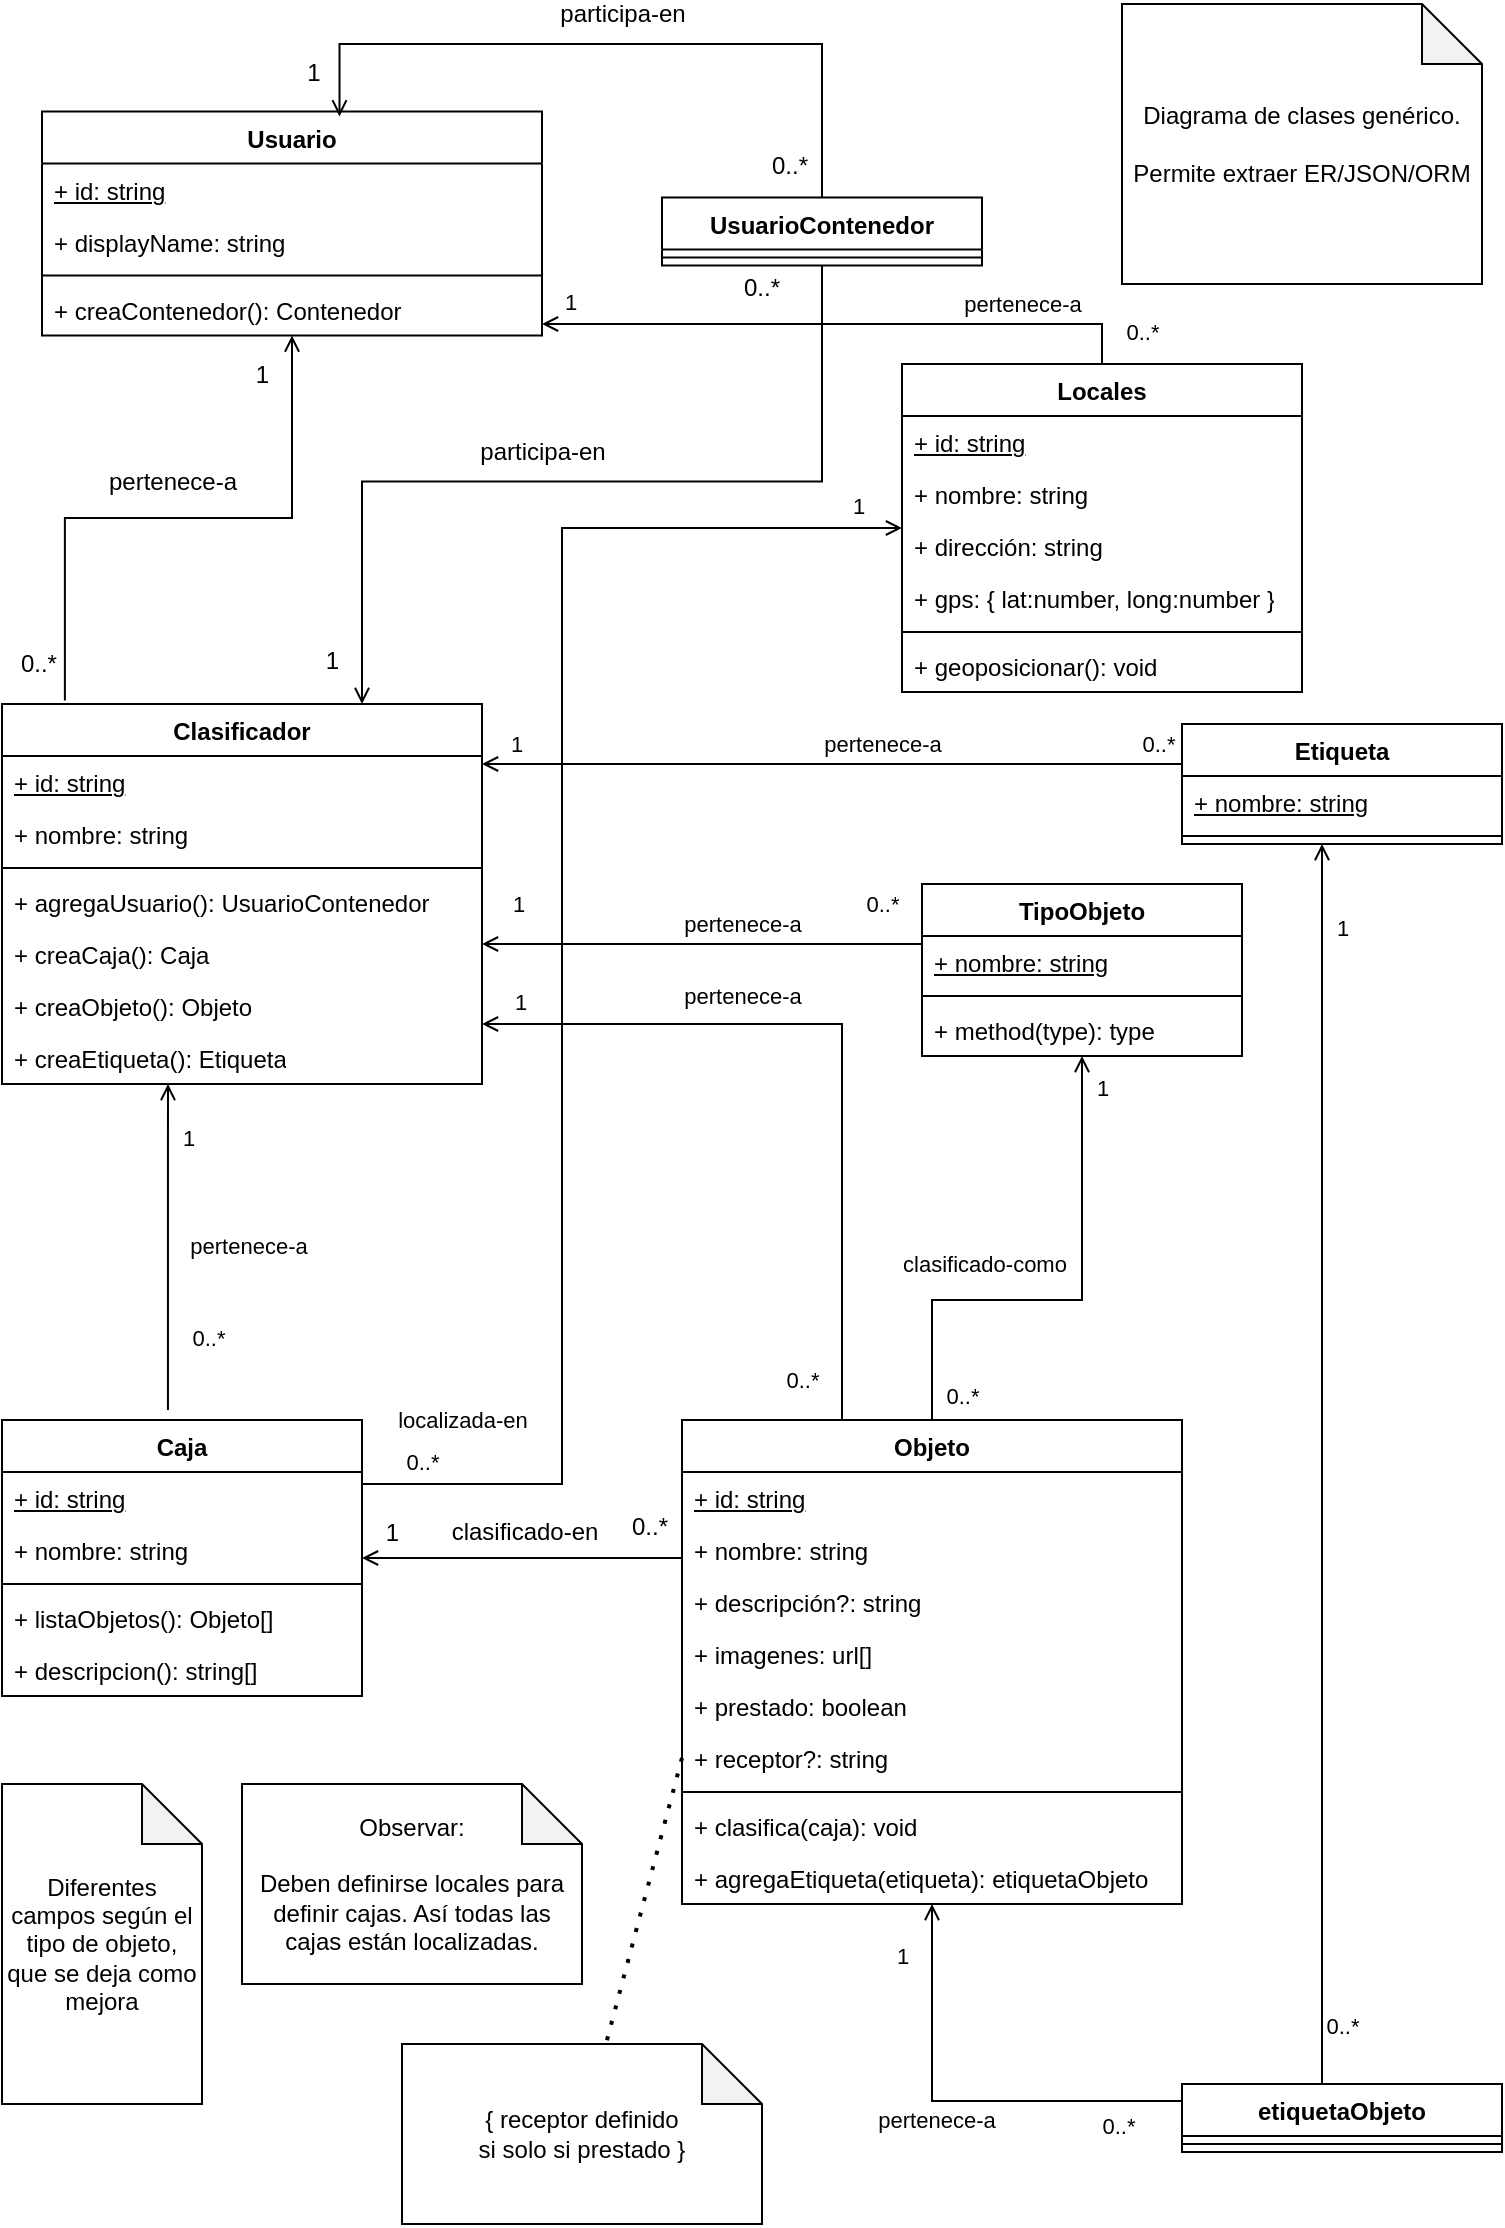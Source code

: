 <mxfile version="22.0.2" type="device">
  <diagram id="C5RBs43oDa-KdzZeNtuy" name="Page-1">
    <mxGraphModel dx="1434" dy="883" grid="1" gridSize="10" guides="1" tooltips="1" connect="1" arrows="1" fold="1" page="1" pageScale="1" pageWidth="827" pageHeight="1169" math="0" shadow="0">
      <root>
        <mxCell id="WIyWlLk6GJQsqaUBKTNV-0" />
        <mxCell id="WIyWlLk6GJQsqaUBKTNV-1" parent="WIyWlLk6GJQsqaUBKTNV-0" />
        <mxCell id="fjV98Jkm7xAT9p4d5GUs-6" value="Clasificador" style="swimlane;fontStyle=1;align=center;verticalAlign=top;childLayout=stackLayout;horizontal=1;startSize=26;horizontalStack=0;resizeParent=1;resizeParentMax=0;resizeLast=0;collapsible=1;marginBottom=0;whiteSpace=wrap;html=1;" parent="WIyWlLk6GJQsqaUBKTNV-1" vertex="1">
          <mxGeometry x="40" y="370" width="240" height="190" as="geometry" />
        </mxCell>
        <mxCell id="fjV98Jkm7xAT9p4d5GUs-7" value="&lt;u&gt;+ id: string&lt;/u&gt;" style="text;strokeColor=none;fillColor=none;align=left;verticalAlign=top;spacingLeft=4;spacingRight=4;overflow=hidden;rotatable=0;points=[[0,0.5],[1,0.5]];portConstraint=eastwest;whiteSpace=wrap;html=1;" parent="fjV98Jkm7xAT9p4d5GUs-6" vertex="1">
          <mxGeometry y="26" width="240" height="26" as="geometry" />
        </mxCell>
        <mxCell id="fjV98Jkm7xAT9p4d5GUs-18" value="+ nombre: string" style="text;strokeColor=none;fillColor=none;align=left;verticalAlign=top;spacingLeft=4;spacingRight=4;overflow=hidden;rotatable=0;points=[[0,0.5],[1,0.5]];portConstraint=eastwest;whiteSpace=wrap;html=1;" parent="fjV98Jkm7xAT9p4d5GUs-6" vertex="1">
          <mxGeometry y="52" width="240" height="26" as="geometry" />
        </mxCell>
        <mxCell id="fjV98Jkm7xAT9p4d5GUs-8" value="" style="line;strokeWidth=1;fillColor=none;align=left;verticalAlign=middle;spacingTop=-1;spacingLeft=3;spacingRight=3;rotatable=0;labelPosition=right;points=[];portConstraint=eastwest;strokeColor=inherit;" parent="fjV98Jkm7xAT9p4d5GUs-6" vertex="1">
          <mxGeometry y="78" width="240" height="8" as="geometry" />
        </mxCell>
        <mxCell id="Adfxd0lngenPJyRESjp3-2" value="+ agregaUsuario(): UsuarioContenedor" style="text;strokeColor=none;fillColor=none;align=left;verticalAlign=top;spacingLeft=4;spacingRight=4;overflow=hidden;rotatable=0;points=[[0,0.5],[1,0.5]];portConstraint=eastwest;whiteSpace=wrap;html=1;" parent="fjV98Jkm7xAT9p4d5GUs-6" vertex="1">
          <mxGeometry y="86" width="240" height="26" as="geometry" />
        </mxCell>
        <mxCell id="fjV98Jkm7xAT9p4d5GUs-9" value="+ creaCaja(): Caja" style="text;strokeColor=none;fillColor=none;align=left;verticalAlign=top;spacingLeft=4;spacingRight=4;overflow=hidden;rotatable=0;points=[[0,0.5],[1,0.5]];portConstraint=eastwest;whiteSpace=wrap;html=1;" parent="fjV98Jkm7xAT9p4d5GUs-6" vertex="1">
          <mxGeometry y="112" width="240" height="26" as="geometry" />
        </mxCell>
        <mxCell id="fjV98Jkm7xAT9p4d5GUs-70" value="+ creaObjeto(): Objeto" style="text;strokeColor=none;fillColor=none;align=left;verticalAlign=top;spacingLeft=4;spacingRight=4;overflow=hidden;rotatable=0;points=[[0,0.5],[1,0.5]];portConstraint=eastwest;whiteSpace=wrap;html=1;" parent="fjV98Jkm7xAT9p4d5GUs-6" vertex="1">
          <mxGeometry y="138" width="240" height="26" as="geometry" />
        </mxCell>
        <mxCell id="fjV98Jkm7xAT9p4d5GUs-96" value="+ creaEtiqueta(): Etiqueta" style="text;strokeColor=none;fillColor=none;align=left;verticalAlign=top;spacingLeft=4;spacingRight=4;overflow=hidden;rotatable=0;points=[[0,0.5],[1,0.5]];portConstraint=eastwest;whiteSpace=wrap;html=1;" parent="fjV98Jkm7xAT9p4d5GUs-6" vertex="1">
          <mxGeometry y="164" width="240" height="26" as="geometry" />
        </mxCell>
        <mxCell id="PhYve7KCw_pkfZqsMKJ3-10" style="edgeStyle=orthogonalEdgeStyle;rounded=0;orthogonalLoop=1;jettySize=auto;html=1;endArrow=open;endFill=0;" edge="1" parent="WIyWlLk6GJQsqaUBKTNV-1" source="fjV98Jkm7xAT9p4d5GUs-11" target="PhYve7KCw_pkfZqsMKJ3-0">
          <mxGeometry relative="1" as="geometry">
            <Array as="points">
              <mxPoint x="505" y="668" />
              <mxPoint x="580" y="668" />
            </Array>
          </mxGeometry>
        </mxCell>
        <mxCell id="PhYve7KCw_pkfZqsMKJ3-11" value="1" style="edgeLabel;html=1;align=center;verticalAlign=middle;resizable=0;points=[];" vertex="1" connectable="0" parent="PhYve7KCw_pkfZqsMKJ3-10">
          <mxGeometry x="0.875" y="1" relative="1" as="geometry">
            <mxPoint x="11" as="offset" />
          </mxGeometry>
        </mxCell>
        <mxCell id="PhYve7KCw_pkfZqsMKJ3-12" value="0..*" style="edgeLabel;html=1;align=center;verticalAlign=middle;resizable=0;points=[];" vertex="1" connectable="0" parent="PhYve7KCw_pkfZqsMKJ3-10">
          <mxGeometry x="-0.906" relative="1" as="geometry">
            <mxPoint x="15" as="offset" />
          </mxGeometry>
        </mxCell>
        <mxCell id="PhYve7KCw_pkfZqsMKJ3-14" value="clasificado-como" style="edgeLabel;html=1;align=center;verticalAlign=middle;resizable=0;points=[];" vertex="1" connectable="0" parent="PhYve7KCw_pkfZqsMKJ3-10">
          <mxGeometry x="-0.047" y="1" relative="1" as="geometry">
            <mxPoint x="-37" y="-17" as="offset" />
          </mxGeometry>
        </mxCell>
        <mxCell id="fjV98Jkm7xAT9p4d5GUs-11" value="Objeto" style="swimlane;fontStyle=1;align=center;verticalAlign=top;childLayout=stackLayout;horizontal=1;startSize=26;horizontalStack=0;resizeParent=1;resizeParentMax=0;resizeLast=0;collapsible=1;marginBottom=0;whiteSpace=wrap;html=1;" parent="WIyWlLk6GJQsqaUBKTNV-1" vertex="1">
          <mxGeometry x="380" y="728" width="250" height="242" as="geometry" />
        </mxCell>
        <mxCell id="fjV98Jkm7xAT9p4d5GUs-12" value="&lt;u&gt;+ id: string&lt;/u&gt;" style="text;strokeColor=none;fillColor=none;align=left;verticalAlign=top;spacingLeft=4;spacingRight=4;overflow=hidden;rotatable=0;points=[[0,0.5],[1,0.5]];portConstraint=eastwest;whiteSpace=wrap;html=1;" parent="fjV98Jkm7xAT9p4d5GUs-11" vertex="1">
          <mxGeometry y="26" width="250" height="26" as="geometry" />
        </mxCell>
        <mxCell id="fjV98Jkm7xAT9p4d5GUs-19" value="+ nombre: string" style="text;strokeColor=none;fillColor=none;align=left;verticalAlign=top;spacingLeft=4;spacingRight=4;overflow=hidden;rotatable=0;points=[[0,0.5],[1,0.5]];portConstraint=eastwest;whiteSpace=wrap;html=1;" parent="fjV98Jkm7xAT9p4d5GUs-11" vertex="1">
          <mxGeometry y="52" width="250" height="26" as="geometry" />
        </mxCell>
        <mxCell id="fjV98Jkm7xAT9p4d5GUs-17" value="+ descripción?: string" style="text;strokeColor=none;fillColor=none;align=left;verticalAlign=top;spacingLeft=4;spacingRight=4;overflow=hidden;rotatable=0;points=[[0,0.5],[1,0.5]];portConstraint=eastwest;whiteSpace=wrap;html=1;" parent="fjV98Jkm7xAT9p4d5GUs-11" vertex="1">
          <mxGeometry y="78" width="250" height="26" as="geometry" />
        </mxCell>
        <mxCell id="PhYve7KCw_pkfZqsMKJ3-13" value="+ imagenes: url[]" style="text;strokeColor=none;fillColor=none;align=left;verticalAlign=top;spacingLeft=4;spacingRight=4;overflow=hidden;rotatable=0;points=[[0,0.5],[1,0.5]];portConstraint=eastwest;whiteSpace=wrap;html=1;" vertex="1" parent="fjV98Jkm7xAT9p4d5GUs-11">
          <mxGeometry y="104" width="250" height="26" as="geometry" />
        </mxCell>
        <mxCell id="PhYve7KCw_pkfZqsMKJ3-32" value="+ prestado: boolean" style="text;strokeColor=none;fillColor=none;align=left;verticalAlign=top;spacingLeft=4;spacingRight=4;overflow=hidden;rotatable=0;points=[[0,0.5],[1,0.5]];portConstraint=eastwest;whiteSpace=wrap;html=1;" vertex="1" parent="fjV98Jkm7xAT9p4d5GUs-11">
          <mxGeometry y="130" width="250" height="26" as="geometry" />
        </mxCell>
        <mxCell id="PhYve7KCw_pkfZqsMKJ3-31" value="+ receptor?: string" style="text;strokeColor=none;fillColor=none;align=left;verticalAlign=top;spacingLeft=4;spacingRight=4;overflow=hidden;rotatable=0;points=[[0,0.5],[1,0.5]];portConstraint=eastwest;whiteSpace=wrap;html=1;" vertex="1" parent="fjV98Jkm7xAT9p4d5GUs-11">
          <mxGeometry y="156" width="250" height="26" as="geometry" />
        </mxCell>
        <mxCell id="fjV98Jkm7xAT9p4d5GUs-13" value="" style="line;strokeWidth=1;fillColor=none;align=left;verticalAlign=middle;spacingTop=-1;spacingLeft=3;spacingRight=3;rotatable=0;labelPosition=right;points=[];portConstraint=eastwest;strokeColor=inherit;" parent="fjV98Jkm7xAT9p4d5GUs-11" vertex="1">
          <mxGeometry y="182" width="250" height="8" as="geometry" />
        </mxCell>
        <mxCell id="fjV98Jkm7xAT9p4d5GUs-14" value="+ clasifica(caja): void" style="text;strokeColor=none;fillColor=none;align=left;verticalAlign=top;spacingLeft=4;spacingRight=4;overflow=hidden;rotatable=0;points=[[0,0.5],[1,0.5]];portConstraint=eastwest;whiteSpace=wrap;html=1;" parent="fjV98Jkm7xAT9p4d5GUs-11" vertex="1">
          <mxGeometry y="190" width="250" height="26" as="geometry" />
        </mxCell>
        <mxCell id="fjV98Jkm7xAT9p4d5GUs-89" value="+ agregaEtiqueta(etiqueta): etiquetaObjeto" style="text;strokeColor=none;fillColor=none;align=left;verticalAlign=top;spacingLeft=4;spacingRight=4;overflow=hidden;rotatable=0;points=[[0,0.5],[1,0.5]];portConstraint=eastwest;whiteSpace=wrap;html=1;" parent="fjV98Jkm7xAT9p4d5GUs-11" vertex="1">
          <mxGeometry y="216" width="250" height="26" as="geometry" />
        </mxCell>
        <mxCell id="PhYve7KCw_pkfZqsMKJ3-24" style="edgeStyle=orthogonalEdgeStyle;rounded=0;orthogonalLoop=1;jettySize=auto;html=1;entryX=0.5;entryY=0;entryDx=0;entryDy=0;endArrow=none;endFill=0;startArrow=open;startFill=0;" edge="1" parent="WIyWlLk6GJQsqaUBKTNV-1" source="fjV98Jkm7xAT9p4d5GUs-28" target="PhYve7KCw_pkfZqsMKJ3-15">
          <mxGeometry relative="1" as="geometry">
            <Array as="points">
              <mxPoint x="590" y="180" />
            </Array>
          </mxGeometry>
        </mxCell>
        <mxCell id="PhYve7KCw_pkfZqsMKJ3-25" value="1" style="edgeLabel;html=1;align=center;verticalAlign=middle;resizable=0;points=[];" vertex="1" connectable="0" parent="PhYve7KCw_pkfZqsMKJ3-24">
          <mxGeometry x="-0.953" y="-1" relative="1" as="geometry">
            <mxPoint x="7" y="-12" as="offset" />
          </mxGeometry>
        </mxCell>
        <mxCell id="PhYve7KCw_pkfZqsMKJ3-26" value="0..*" style="edgeLabel;html=1;align=center;verticalAlign=middle;resizable=0;points=[];" vertex="1" connectable="0" parent="PhYve7KCw_pkfZqsMKJ3-24">
          <mxGeometry x="0.893" y="-3" relative="1" as="geometry">
            <mxPoint x="23" as="offset" />
          </mxGeometry>
        </mxCell>
        <mxCell id="PhYve7KCw_pkfZqsMKJ3-27" value="pertenece-a" style="edgeLabel;html=1;align=center;verticalAlign=middle;resizable=0;points=[];" vertex="1" connectable="0" parent="PhYve7KCw_pkfZqsMKJ3-24">
          <mxGeometry x="-0.016" y="-1" relative="1" as="geometry">
            <mxPoint x="92" y="-11" as="offset" />
          </mxGeometry>
        </mxCell>
        <mxCell id="fjV98Jkm7xAT9p4d5GUs-28" value="Usuario" style="swimlane;fontStyle=1;align=center;verticalAlign=top;childLayout=stackLayout;horizontal=1;startSize=26;horizontalStack=0;resizeParent=1;resizeParentMax=0;resizeLast=0;collapsible=1;marginBottom=0;whiteSpace=wrap;html=1;" parent="WIyWlLk6GJQsqaUBKTNV-1" vertex="1">
          <mxGeometry x="60" y="73.73" width="250" height="112" as="geometry" />
        </mxCell>
        <mxCell id="fjV98Jkm7xAT9p4d5GUs-29" value="&lt;u&gt;+ id: string&lt;/u&gt;" style="text;strokeColor=none;fillColor=none;align=left;verticalAlign=top;spacingLeft=4;spacingRight=4;overflow=hidden;rotatable=0;points=[[0,0.5],[1,0.5]];portConstraint=eastwest;whiteSpace=wrap;html=1;" parent="fjV98Jkm7xAT9p4d5GUs-28" vertex="1">
          <mxGeometry y="26" width="250" height="26" as="geometry" />
        </mxCell>
        <mxCell id="fjV98Jkm7xAT9p4d5GUs-32" value="+ displayName: string" style="text;strokeColor=none;fillColor=none;align=left;verticalAlign=top;spacingLeft=4;spacingRight=4;overflow=hidden;rotatable=0;points=[[0,0.5],[1,0.5]];portConstraint=eastwest;whiteSpace=wrap;html=1;" parent="fjV98Jkm7xAT9p4d5GUs-28" vertex="1">
          <mxGeometry y="52" width="250" height="26" as="geometry" />
        </mxCell>
        <mxCell id="fjV98Jkm7xAT9p4d5GUs-30" value="" style="line;strokeWidth=1;fillColor=none;align=left;verticalAlign=middle;spacingTop=-1;spacingLeft=3;spacingRight=3;rotatable=0;labelPosition=right;points=[];portConstraint=eastwest;strokeColor=inherit;" parent="fjV98Jkm7xAT9p4d5GUs-28" vertex="1">
          <mxGeometry y="78" width="250" height="8" as="geometry" />
        </mxCell>
        <mxCell id="fjV98Jkm7xAT9p4d5GUs-31" value="+ creaContenedor(): Contenedor" style="text;strokeColor=none;fillColor=none;align=left;verticalAlign=top;spacingLeft=4;spacingRight=4;overflow=hidden;rotatable=0;points=[[0,0.5],[1,0.5]];portConstraint=eastwest;whiteSpace=wrap;html=1;" parent="fjV98Jkm7xAT9p4d5GUs-28" vertex="1">
          <mxGeometry y="86" width="250" height="26" as="geometry" />
        </mxCell>
        <mxCell id="fjV98Jkm7xAT9p4d5GUs-33" value="" style="endArrow=open;shadow=0;strokeWidth=1;rounded=0;endFill=1;edgeStyle=elbowEdgeStyle;elbow=vertical;exitX=0.131;exitY=-0.009;exitDx=0;exitDy=0;exitPerimeter=0;" parent="WIyWlLk6GJQsqaUBKTNV-1" source="fjV98Jkm7xAT9p4d5GUs-6" target="fjV98Jkm7xAT9p4d5GUs-28" edge="1">
          <mxGeometry x="0.5" y="41" relative="1" as="geometry">
            <mxPoint x="90" y="313.73" as="sourcePoint" />
            <mxPoint x="100" y="223.73" as="targetPoint" />
            <mxPoint x="-40" y="32" as="offset" />
            <Array as="points" />
          </mxGeometry>
        </mxCell>
        <mxCell id="fjV98Jkm7xAT9p4d5GUs-34" value="0..*" style="resizable=0;align=left;verticalAlign=bottom;labelBackgroundColor=none;fontSize=12;" parent="fjV98Jkm7xAT9p4d5GUs-33" connectable="0" vertex="1">
          <mxGeometry x="-1" relative="1" as="geometry">
            <mxPoint x="-24" y="-10" as="offset" />
          </mxGeometry>
        </mxCell>
        <mxCell id="fjV98Jkm7xAT9p4d5GUs-35" value="1" style="resizable=0;align=right;verticalAlign=bottom;labelBackgroundColor=none;fontSize=12;" parent="fjV98Jkm7xAT9p4d5GUs-33" connectable="0" vertex="1">
          <mxGeometry x="1" relative="1" as="geometry">
            <mxPoint x="-10" y="28" as="offset" />
          </mxGeometry>
        </mxCell>
        <mxCell id="fjV98Jkm7xAT9p4d5GUs-36" value="pertenece-a" style="text;html=1;resizable=0;points=[];;align=center;verticalAlign=middle;labelBackgroundColor=none;rounded=0;shadow=0;strokeWidth=1;fontSize=12;" parent="fjV98Jkm7xAT9p4d5GUs-33" vertex="1" connectable="0">
          <mxGeometry x="0.5" y="49" relative="1" as="geometry">
            <mxPoint x="-11" y="-1" as="offset" />
          </mxGeometry>
        </mxCell>
        <mxCell id="fjV98Jkm7xAT9p4d5GUs-37" value="UsuarioContenedor" style="swimlane;fontStyle=1;align=center;verticalAlign=top;childLayout=stackLayout;horizontal=1;startSize=26;horizontalStack=0;resizeParent=1;resizeParentMax=0;resizeLast=0;collapsible=1;marginBottom=0;whiteSpace=wrap;html=1;" parent="WIyWlLk6GJQsqaUBKTNV-1" vertex="1">
          <mxGeometry x="370" y="116.73" width="160" height="34" as="geometry" />
        </mxCell>
        <mxCell id="fjV98Jkm7xAT9p4d5GUs-39" value="" style="line;strokeWidth=1;fillColor=none;align=left;verticalAlign=middle;spacingTop=-1;spacingLeft=3;spacingRight=3;rotatable=0;labelPosition=right;points=[];portConstraint=eastwest;strokeColor=inherit;" parent="fjV98Jkm7xAT9p4d5GUs-37" vertex="1">
          <mxGeometry y="26" width="160" height="8" as="geometry" />
        </mxCell>
        <mxCell id="fjV98Jkm7xAT9p4d5GUs-41" value="" style="endArrow=open;shadow=0;strokeWidth=1;rounded=0;endFill=1;edgeStyle=elbowEdgeStyle;elbow=vertical;entryX=0.595;entryY=0.022;entryDx=0;entryDy=0;exitX=0.5;exitY=0;exitDx=0;exitDy=0;entryPerimeter=0;" parent="WIyWlLk6GJQsqaUBKTNV-1" source="fjV98Jkm7xAT9p4d5GUs-37" target="fjV98Jkm7xAT9p4d5GUs-28" edge="1">
          <mxGeometry x="0.5" y="41" relative="1" as="geometry">
            <mxPoint x="410" y="78" as="sourcePoint" />
            <mxPoint x="237.32" y="38.726" as="targetPoint" />
            <mxPoint x="-40" y="32" as="offset" />
            <Array as="points">
              <mxPoint x="280" y="40" />
            </Array>
          </mxGeometry>
        </mxCell>
        <mxCell id="fjV98Jkm7xAT9p4d5GUs-42" value="0..*" style="resizable=0;align=left;verticalAlign=bottom;labelBackgroundColor=none;fontSize=12;" parent="fjV98Jkm7xAT9p4d5GUs-41" connectable="0" vertex="1">
          <mxGeometry x="-1" relative="1" as="geometry">
            <mxPoint x="-27" y="-7" as="offset" />
          </mxGeometry>
        </mxCell>
        <mxCell id="fjV98Jkm7xAT9p4d5GUs-43" value="1" style="resizable=0;align=right;verticalAlign=bottom;labelBackgroundColor=none;fontSize=12;" parent="fjV98Jkm7xAT9p4d5GUs-41" connectable="0" vertex="1">
          <mxGeometry x="1" relative="1" as="geometry">
            <mxPoint x="-8" y="-13" as="offset" />
          </mxGeometry>
        </mxCell>
        <mxCell id="fjV98Jkm7xAT9p4d5GUs-44" value="participa-en" style="text;html=1;resizable=0;points=[];;align=center;verticalAlign=middle;labelBackgroundColor=none;rounded=0;shadow=0;strokeWidth=1;fontSize=12;" parent="fjV98Jkm7xAT9p4d5GUs-41" vertex="1" connectable="0">
          <mxGeometry x="0.5" y="49" relative="1" as="geometry">
            <mxPoint x="89" y="-64" as="offset" />
          </mxGeometry>
        </mxCell>
        <mxCell id="fjV98Jkm7xAT9p4d5GUs-45" value="" style="endArrow=open;shadow=0;strokeWidth=1;rounded=0;endFill=1;edgeStyle=elbowEdgeStyle;elbow=vertical;entryX=0.75;entryY=0;entryDx=0;entryDy=0;exitX=0.5;exitY=1;exitDx=0;exitDy=0;" parent="WIyWlLk6GJQsqaUBKTNV-1" source="fjV98Jkm7xAT9p4d5GUs-37" target="fjV98Jkm7xAT9p4d5GUs-6" edge="1">
          <mxGeometry x="0.5" y="41" relative="1" as="geometry">
            <mxPoint x="462.96" y="175.742" as="sourcePoint" />
            <mxPoint x="220.0" y="336.704" as="targetPoint" />
            <mxPoint x="-40" y="32" as="offset" />
            <Array as="points">
              <mxPoint x="404.04" y="258.72" />
            </Array>
          </mxGeometry>
        </mxCell>
        <mxCell id="fjV98Jkm7xAT9p4d5GUs-46" value="0..*" style="resizable=0;align=left;verticalAlign=bottom;labelBackgroundColor=none;fontSize=12;" parent="fjV98Jkm7xAT9p4d5GUs-45" connectable="0" vertex="1">
          <mxGeometry x="-1" relative="1" as="geometry">
            <mxPoint x="-41" y="20" as="offset" />
          </mxGeometry>
        </mxCell>
        <mxCell id="fjV98Jkm7xAT9p4d5GUs-47" value="1" style="resizable=0;align=right;verticalAlign=bottom;labelBackgroundColor=none;fontSize=12;" parent="fjV98Jkm7xAT9p4d5GUs-45" connectable="0" vertex="1">
          <mxGeometry x="1" relative="1" as="geometry">
            <mxPoint x="-10" y="-13" as="offset" />
          </mxGeometry>
        </mxCell>
        <mxCell id="fjV98Jkm7xAT9p4d5GUs-48" value="participa-en" style="text;html=1;resizable=0;points=[];;align=center;verticalAlign=middle;labelBackgroundColor=none;rounded=0;shadow=0;strokeWidth=1;fontSize=12;" parent="fjV98Jkm7xAT9p4d5GUs-45" vertex="1" connectable="0">
          <mxGeometry x="0.5" y="49" relative="1" as="geometry">
            <mxPoint x="89" y="-64" as="offset" />
          </mxGeometry>
        </mxCell>
        <mxCell id="fjV98Jkm7xAT9p4d5GUs-51" value="Caja" style="swimlane;fontStyle=1;align=center;verticalAlign=top;childLayout=stackLayout;horizontal=1;startSize=26;horizontalStack=0;resizeParent=1;resizeParentMax=0;resizeLast=0;collapsible=1;marginBottom=0;whiteSpace=wrap;html=1;" parent="WIyWlLk6GJQsqaUBKTNV-1" vertex="1">
          <mxGeometry x="40" y="728" width="180" height="138" as="geometry" />
        </mxCell>
        <mxCell id="fjV98Jkm7xAT9p4d5GUs-52" value="&lt;u&gt;+ id: string&lt;/u&gt;" style="text;strokeColor=none;fillColor=none;align=left;verticalAlign=top;spacingLeft=4;spacingRight=4;overflow=hidden;rotatable=0;points=[[0,0.5],[1,0.5]];portConstraint=eastwest;whiteSpace=wrap;html=1;" parent="fjV98Jkm7xAT9p4d5GUs-51" vertex="1">
          <mxGeometry y="26" width="180" height="26" as="geometry" />
        </mxCell>
        <mxCell id="fjV98Jkm7xAT9p4d5GUs-53" value="+ nombre: string" style="text;strokeColor=none;fillColor=none;align=left;verticalAlign=top;spacingLeft=4;spacingRight=4;overflow=hidden;rotatable=0;points=[[0,0.5],[1,0.5]];portConstraint=eastwest;whiteSpace=wrap;html=1;" parent="fjV98Jkm7xAT9p4d5GUs-51" vertex="1">
          <mxGeometry y="52" width="180" height="26" as="geometry" />
        </mxCell>
        <mxCell id="fjV98Jkm7xAT9p4d5GUs-54" value="" style="line;strokeWidth=1;fillColor=none;align=left;verticalAlign=middle;spacingTop=-1;spacingLeft=3;spacingRight=3;rotatable=0;labelPosition=right;points=[];portConstraint=eastwest;strokeColor=inherit;" parent="fjV98Jkm7xAT9p4d5GUs-51" vertex="1">
          <mxGeometry y="78" width="180" height="8" as="geometry" />
        </mxCell>
        <mxCell id="fjV98Jkm7xAT9p4d5GUs-55" value="+ listaObjetos(): Objeto[]" style="text;strokeColor=none;fillColor=none;align=left;verticalAlign=top;spacingLeft=4;spacingRight=4;overflow=hidden;rotatable=0;points=[[0,0.5],[1,0.5]];portConstraint=eastwest;whiteSpace=wrap;html=1;" parent="fjV98Jkm7xAT9p4d5GUs-51" vertex="1">
          <mxGeometry y="86" width="180" height="26" as="geometry" />
        </mxCell>
        <mxCell id="fjV98Jkm7xAT9p4d5GUs-71" value="+ descripcion(): string[]" style="text;strokeColor=none;fillColor=none;align=left;verticalAlign=top;spacingLeft=4;spacingRight=4;overflow=hidden;rotatable=0;points=[[0,0.5],[1,0.5]];portConstraint=eastwest;whiteSpace=wrap;html=1;" parent="fjV98Jkm7xAT9p4d5GUs-51" vertex="1">
          <mxGeometry y="112" width="180" height="26" as="geometry" />
        </mxCell>
        <mxCell id="fjV98Jkm7xAT9p4d5GUs-21" value="" style="endArrow=open;shadow=0;strokeWidth=1;rounded=0;endFill=1;edgeStyle=elbowEdgeStyle;elbow=vertical;" parent="WIyWlLk6GJQsqaUBKTNV-1" source="fjV98Jkm7xAT9p4d5GUs-11" target="fjV98Jkm7xAT9p4d5GUs-51" edge="1">
          <mxGeometry x="0.5" y="41" relative="1" as="geometry">
            <mxPoint x="370" y="738" as="sourcePoint" />
            <mxPoint x="381" y="702" as="targetPoint" />
            <mxPoint x="-40" y="32" as="offset" />
            <Array as="points" />
          </mxGeometry>
        </mxCell>
        <mxCell id="fjV98Jkm7xAT9p4d5GUs-22" value="0..*" style="resizable=0;align=left;verticalAlign=bottom;labelBackgroundColor=none;fontSize=12;" parent="fjV98Jkm7xAT9p4d5GUs-21" connectable="0" vertex="1">
          <mxGeometry x="-1" relative="1" as="geometry">
            <mxPoint x="-27" y="-7" as="offset" />
          </mxGeometry>
        </mxCell>
        <mxCell id="fjV98Jkm7xAT9p4d5GUs-23" value="1" style="resizable=0;align=right;verticalAlign=bottom;labelBackgroundColor=none;fontSize=12;" parent="fjV98Jkm7xAT9p4d5GUs-21" connectable="0" vertex="1">
          <mxGeometry x="1" relative="1" as="geometry">
            <mxPoint x="20" y="-4" as="offset" />
          </mxGeometry>
        </mxCell>
        <mxCell id="fjV98Jkm7xAT9p4d5GUs-24" value="clasificado-en" style="text;html=1;resizable=0;points=[];;align=center;verticalAlign=middle;labelBackgroundColor=none;rounded=0;shadow=0;strokeWidth=1;fontSize=12;" parent="fjV98Jkm7xAT9p4d5GUs-21" vertex="1" connectable="0">
          <mxGeometry x="0.5" y="49" relative="1" as="geometry">
            <mxPoint x="41" y="-62" as="offset" />
          </mxGeometry>
        </mxCell>
        <mxCell id="fjV98Jkm7xAT9p4d5GUs-57" style="edgeStyle=orthogonalEdgeStyle;rounded=0;orthogonalLoop=1;jettySize=auto;html=1;exitX=0.5;exitY=0;exitDx=0;exitDy=0;endArrow=open;endFill=0;" parent="WIyWlLk6GJQsqaUBKTNV-1" target="fjV98Jkm7xAT9p4d5GUs-6" edge="1">
          <mxGeometry relative="1" as="geometry">
            <mxPoint x="515" y="728" as="sourcePoint" />
            <mxPoint x="290" y="530" as="targetPoint" />
            <Array as="points">
              <mxPoint x="460" y="728" />
              <mxPoint x="460" y="530" />
            </Array>
          </mxGeometry>
        </mxCell>
        <mxCell id="fjV98Jkm7xAT9p4d5GUs-63" value="1" style="edgeLabel;html=1;align=center;verticalAlign=middle;resizable=0;points=[];" parent="fjV98Jkm7xAT9p4d5GUs-57" vertex="1" connectable="0">
          <mxGeometry x="0.908" relative="1" as="geometry">
            <mxPoint x="-1" y="-11" as="offset" />
          </mxGeometry>
        </mxCell>
        <mxCell id="fjV98Jkm7xAT9p4d5GUs-64" value="0..*" style="edgeLabel;html=1;align=center;verticalAlign=middle;resizable=0;points=[];" parent="fjV98Jkm7xAT9p4d5GUs-57" vertex="1" connectable="0">
          <mxGeometry x="-0.935" y="-2" relative="1" as="geometry">
            <mxPoint x="-61" y="-18" as="offset" />
          </mxGeometry>
        </mxCell>
        <mxCell id="fjV98Jkm7xAT9p4d5GUs-68" value="pertenece-a" style="edgeLabel;html=1;align=center;verticalAlign=middle;resizable=0;points=[];" parent="fjV98Jkm7xAT9p4d5GUs-57" vertex="1" connectable="0">
          <mxGeometry x="-0.051" relative="1" as="geometry">
            <mxPoint x="-50" y="-62" as="offset" />
          </mxGeometry>
        </mxCell>
        <mxCell id="fjV98Jkm7xAT9p4d5GUs-56" style="edgeStyle=elbowEdgeStyle;rounded=0;orthogonalLoop=1;jettySize=auto;html=1;exitX=0.461;exitY=-0.036;exitDx=0;exitDy=0;elbow=vertical;endArrow=open;endFill=0;exitPerimeter=0;" parent="WIyWlLk6GJQsqaUBKTNV-1" source="fjV98Jkm7xAT9p4d5GUs-51" target="fjV98Jkm7xAT9p4d5GUs-6" edge="1">
          <mxGeometry relative="1" as="geometry">
            <mxPoint x="120" y="560" as="targetPoint" />
            <Array as="points">
              <mxPoint x="123" y="588" />
            </Array>
          </mxGeometry>
        </mxCell>
        <mxCell id="fjV98Jkm7xAT9p4d5GUs-58" value="0..*" style="edgeLabel;html=1;align=center;verticalAlign=middle;resizable=0;points=[];" parent="fjV98Jkm7xAT9p4d5GUs-56" vertex="1" connectable="0">
          <mxGeometry x="-0.55" y="-4" relative="1" as="geometry">
            <mxPoint x="16" as="offset" />
          </mxGeometry>
        </mxCell>
        <mxCell id="fjV98Jkm7xAT9p4d5GUs-59" value="1" style="edgeLabel;html=1;align=center;verticalAlign=middle;resizable=0;points=[];" parent="fjV98Jkm7xAT9p4d5GUs-56" vertex="1" connectable="0">
          <mxGeometry x="0.675" y="-1" relative="1" as="geometry">
            <mxPoint x="9" as="offset" />
          </mxGeometry>
        </mxCell>
        <mxCell id="fjV98Jkm7xAT9p4d5GUs-69" value="pertenece-a" style="edgeLabel;html=1;align=center;verticalAlign=middle;resizable=0;points=[];" parent="fjV98Jkm7xAT9p4d5GUs-56" vertex="1" connectable="0">
          <mxGeometry x="-0.025" y="-1" relative="1" as="geometry">
            <mxPoint x="39" y="-3" as="offset" />
          </mxGeometry>
        </mxCell>
        <mxCell id="fjV98Jkm7xAT9p4d5GUs-74" value="Etiqueta" style="swimlane;fontStyle=1;align=center;verticalAlign=top;childLayout=stackLayout;horizontal=1;startSize=26;horizontalStack=0;resizeParent=1;resizeParentMax=0;resizeLast=0;collapsible=1;marginBottom=0;whiteSpace=wrap;html=1;" parent="WIyWlLk6GJQsqaUBKTNV-1" vertex="1">
          <mxGeometry x="630" y="380" width="160" height="60" as="geometry" />
        </mxCell>
        <mxCell id="fjV98Jkm7xAT9p4d5GUs-78" value="&lt;u&gt;+ nombre: string&lt;/u&gt;" style="text;strokeColor=none;fillColor=none;align=left;verticalAlign=top;spacingLeft=4;spacingRight=4;overflow=hidden;rotatable=0;points=[[0,0.5],[1,0.5]];portConstraint=eastwest;whiteSpace=wrap;html=1;" parent="fjV98Jkm7xAT9p4d5GUs-74" vertex="1">
          <mxGeometry y="26" width="160" height="26" as="geometry" />
        </mxCell>
        <mxCell id="fjV98Jkm7xAT9p4d5GUs-76" value="" style="line;strokeWidth=1;fillColor=none;align=left;verticalAlign=middle;spacingTop=-1;spacingLeft=3;spacingRight=3;rotatable=0;labelPosition=right;points=[];portConstraint=eastwest;strokeColor=inherit;" parent="fjV98Jkm7xAT9p4d5GUs-74" vertex="1">
          <mxGeometry y="52" width="160" height="8" as="geometry" />
        </mxCell>
        <mxCell id="fjV98Jkm7xAT9p4d5GUs-79" style="edgeStyle=orthogonalEdgeStyle;rounded=0;orthogonalLoop=1;jettySize=auto;html=1;endArrow=open;endFill=0;" parent="WIyWlLk6GJQsqaUBKTNV-1" source="fjV98Jkm7xAT9p4d5GUs-74" target="fjV98Jkm7xAT9p4d5GUs-6" edge="1">
          <mxGeometry relative="1" as="geometry">
            <mxPoint x="710" y="281.79" as="sourcePoint" />
            <mxPoint x="260" y="313.732" as="targetPoint" />
            <Array as="points">
              <mxPoint x="600" y="400" />
              <mxPoint x="600" y="400" />
            </Array>
          </mxGeometry>
        </mxCell>
        <mxCell id="fjV98Jkm7xAT9p4d5GUs-80" value="pertenece-a" style="edgeLabel;html=1;align=center;verticalAlign=middle;resizable=0;points=[];" parent="fjV98Jkm7xAT9p4d5GUs-79" vertex="1" connectable="0">
          <mxGeometry x="-0.141" relative="1" as="geometry">
            <mxPoint y="-10" as="offset" />
          </mxGeometry>
        </mxCell>
        <mxCell id="fjV98Jkm7xAT9p4d5GUs-81" value="1" style="edgeLabel;html=1;align=center;verticalAlign=middle;resizable=0;points=[];" parent="fjV98Jkm7xAT9p4d5GUs-79" vertex="1" connectable="0">
          <mxGeometry x="0.878" relative="1" as="geometry">
            <mxPoint x="-5" y="-10" as="offset" />
          </mxGeometry>
        </mxCell>
        <mxCell id="fjV98Jkm7xAT9p4d5GUs-82" value="0..*" style="edgeLabel;html=1;align=center;verticalAlign=middle;resizable=0;points=[];" parent="fjV98Jkm7xAT9p4d5GUs-79" vertex="1" connectable="0">
          <mxGeometry x="-0.932" y="2" relative="1" as="geometry">
            <mxPoint y="-12" as="offset" />
          </mxGeometry>
        </mxCell>
        <mxCell id="fjV98Jkm7xAT9p4d5GUs-87" style="edgeStyle=orthogonalEdgeStyle;rounded=0;orthogonalLoop=1;jettySize=auto;html=1;endArrow=open;endFill=0;" parent="WIyWlLk6GJQsqaUBKTNV-1" source="fjV98Jkm7xAT9p4d5GUs-83" target="fjV98Jkm7xAT9p4d5GUs-74" edge="1">
          <mxGeometry relative="1" as="geometry">
            <mxPoint x="700" y="440" as="targetPoint" />
            <Array as="points">
              <mxPoint x="700" y="550" />
              <mxPoint x="700" y="550" />
            </Array>
          </mxGeometry>
        </mxCell>
        <mxCell id="fjV98Jkm7xAT9p4d5GUs-90" value="0..*" style="edgeLabel;html=1;align=center;verticalAlign=middle;resizable=0;points=[];" parent="fjV98Jkm7xAT9p4d5GUs-87" vertex="1" connectable="0">
          <mxGeometry x="-0.906" relative="1" as="geometry">
            <mxPoint x="10" as="offset" />
          </mxGeometry>
        </mxCell>
        <mxCell id="fjV98Jkm7xAT9p4d5GUs-91" value="1" style="edgeLabel;html=1;align=center;verticalAlign=middle;resizable=0;points=[];" parent="fjV98Jkm7xAT9p4d5GUs-87" vertex="1" connectable="0">
          <mxGeometry x="0.866" y="-3" relative="1" as="geometry">
            <mxPoint x="7" as="offset" />
          </mxGeometry>
        </mxCell>
        <mxCell id="fjV98Jkm7xAT9p4d5GUs-83" value="etiquetaObjeto" style="swimlane;fontStyle=1;align=center;verticalAlign=top;childLayout=stackLayout;horizontal=1;startSize=26;horizontalStack=0;resizeParent=1;resizeParentMax=0;resizeLast=0;collapsible=1;marginBottom=0;whiteSpace=wrap;html=1;" parent="WIyWlLk6GJQsqaUBKTNV-1" vertex="1">
          <mxGeometry x="630" y="1060" width="160" height="34" as="geometry" />
        </mxCell>
        <mxCell id="fjV98Jkm7xAT9p4d5GUs-85" value="" style="line;strokeWidth=1;fillColor=none;align=left;verticalAlign=middle;spacingTop=-1;spacingLeft=3;spacingRight=3;rotatable=0;labelPosition=right;points=[];portConstraint=eastwest;strokeColor=inherit;" parent="fjV98Jkm7xAT9p4d5GUs-83" vertex="1">
          <mxGeometry y="26" width="160" height="8" as="geometry" />
        </mxCell>
        <mxCell id="fjV98Jkm7xAT9p4d5GUs-88" style="edgeStyle=orthogonalEdgeStyle;rounded=0;orthogonalLoop=1;jettySize=auto;html=1;exitX=0;exitY=0.25;exitDx=0;exitDy=0;endArrow=open;endFill=0;" parent="WIyWlLk6GJQsqaUBKTNV-1" source="fjV98Jkm7xAT9p4d5GUs-83" target="fjV98Jkm7xAT9p4d5GUs-11" edge="1">
          <mxGeometry relative="1" as="geometry">
            <mxPoint x="620" y="1016" as="sourcePoint" />
          </mxGeometry>
        </mxCell>
        <mxCell id="fjV98Jkm7xAT9p4d5GUs-93" value="pertenece-a" style="edgeLabel;html=1;align=center;verticalAlign=middle;resizable=0;points=[];" parent="fjV98Jkm7xAT9p4d5GUs-88" vertex="1" connectable="0">
          <mxGeometry x="0.099" y="2" relative="1" as="geometry">
            <mxPoint y="7" as="offset" />
          </mxGeometry>
        </mxCell>
        <mxCell id="fjV98Jkm7xAT9p4d5GUs-94" value="0..*" style="edgeLabel;html=1;align=center;verticalAlign=middle;resizable=0;points=[];" parent="fjV98Jkm7xAT9p4d5GUs-88" vertex="1" connectable="0">
          <mxGeometry x="-0.713" y="2" relative="1" as="geometry">
            <mxPoint y="10" as="offset" />
          </mxGeometry>
        </mxCell>
        <mxCell id="fjV98Jkm7xAT9p4d5GUs-95" value="1" style="edgeLabel;html=1;align=center;verticalAlign=middle;resizable=0;points=[];" parent="fjV98Jkm7xAT9p4d5GUs-88" vertex="1" connectable="0">
          <mxGeometry x="0.782" y="2" relative="1" as="geometry">
            <mxPoint x="-13" y="1" as="offset" />
          </mxGeometry>
        </mxCell>
        <mxCell id="Adfxd0lngenPJyRESjp3-0" value="Diagrama de clases genérico.&lt;br&gt;&lt;br&gt;Permite extraer ER/JSON/ORM" style="shape=note;whiteSpace=wrap;html=1;backgroundOutline=1;darkOpacity=0.05;" parent="WIyWlLk6GJQsqaUBKTNV-1" vertex="1">
          <mxGeometry x="600" y="20" width="180" height="140" as="geometry" />
        </mxCell>
        <mxCell id="Adfxd0lngenPJyRESjp3-3" value="Diferentes campos según el tipo de objeto, que se deja como mejora" style="shape=note;whiteSpace=wrap;html=1;backgroundOutline=1;darkOpacity=0.05;" parent="WIyWlLk6GJQsqaUBKTNV-1" vertex="1">
          <mxGeometry x="40" y="910" width="100" height="160" as="geometry" />
        </mxCell>
        <mxCell id="PhYve7KCw_pkfZqsMKJ3-0" value="TipoObjeto" style="swimlane;fontStyle=1;align=center;verticalAlign=top;childLayout=stackLayout;horizontal=1;startSize=26;horizontalStack=0;resizeParent=1;resizeParentMax=0;resizeLast=0;collapsible=1;marginBottom=0;whiteSpace=wrap;html=1;" vertex="1" parent="WIyWlLk6GJQsqaUBKTNV-1">
          <mxGeometry x="500" y="460" width="160" height="86" as="geometry" />
        </mxCell>
        <mxCell id="PhYve7KCw_pkfZqsMKJ3-1" value="&lt;u&gt;+ nombre: string&lt;/u&gt;" style="text;strokeColor=none;fillColor=none;align=left;verticalAlign=top;spacingLeft=4;spacingRight=4;overflow=hidden;rotatable=0;points=[[0,0.5],[1,0.5]];portConstraint=eastwest;whiteSpace=wrap;html=1;" vertex="1" parent="PhYve7KCw_pkfZqsMKJ3-0">
          <mxGeometry y="26" width="160" height="26" as="geometry" />
        </mxCell>
        <mxCell id="PhYve7KCw_pkfZqsMKJ3-2" value="" style="line;strokeWidth=1;fillColor=none;align=left;verticalAlign=middle;spacingTop=-1;spacingLeft=3;spacingRight=3;rotatable=0;labelPosition=right;points=[];portConstraint=eastwest;strokeColor=inherit;" vertex="1" parent="PhYve7KCw_pkfZqsMKJ3-0">
          <mxGeometry y="52" width="160" height="8" as="geometry" />
        </mxCell>
        <mxCell id="PhYve7KCw_pkfZqsMKJ3-3" value="+ method(type): type" style="text;strokeColor=none;fillColor=none;align=left;verticalAlign=top;spacingLeft=4;spacingRight=4;overflow=hidden;rotatable=0;points=[[0,0.5],[1,0.5]];portConstraint=eastwest;whiteSpace=wrap;html=1;" vertex="1" parent="PhYve7KCw_pkfZqsMKJ3-0">
          <mxGeometry y="60" width="160" height="26" as="geometry" />
        </mxCell>
        <mxCell id="PhYve7KCw_pkfZqsMKJ3-6" style="edgeStyle=orthogonalEdgeStyle;rounded=0;orthogonalLoop=1;jettySize=auto;html=1;endArrow=open;endFill=0;" edge="1" parent="WIyWlLk6GJQsqaUBKTNV-1" source="PhYve7KCw_pkfZqsMKJ3-1" target="fjV98Jkm7xAT9p4d5GUs-6">
          <mxGeometry relative="1" as="geometry">
            <Array as="points">
              <mxPoint x="420" y="490" />
              <mxPoint x="420" y="490" />
            </Array>
          </mxGeometry>
        </mxCell>
        <mxCell id="PhYve7KCw_pkfZqsMKJ3-7" value="pertenece-a" style="edgeLabel;html=1;align=center;verticalAlign=middle;resizable=0;points=[];" vertex="1" connectable="0" parent="PhYve7KCw_pkfZqsMKJ3-6">
          <mxGeometry x="-0.045" y="2" relative="1" as="geometry">
            <mxPoint x="15" y="-12" as="offset" />
          </mxGeometry>
        </mxCell>
        <mxCell id="PhYve7KCw_pkfZqsMKJ3-8" value="1" style="edgeLabel;html=1;align=center;verticalAlign=middle;resizable=0;points=[];" vertex="1" connectable="0" parent="PhYve7KCw_pkfZqsMKJ3-6">
          <mxGeometry x="0.836" y="2" relative="1" as="geometry">
            <mxPoint y="-22" as="offset" />
          </mxGeometry>
        </mxCell>
        <mxCell id="PhYve7KCw_pkfZqsMKJ3-9" value="0..*" style="edgeLabel;html=1;align=center;verticalAlign=middle;resizable=0;points=[];" vertex="1" connectable="0" parent="PhYve7KCw_pkfZqsMKJ3-6">
          <mxGeometry x="-0.873" y="-1" relative="1" as="geometry">
            <mxPoint x="-6" y="-19" as="offset" />
          </mxGeometry>
        </mxCell>
        <mxCell id="PhYve7KCw_pkfZqsMKJ3-19" style="edgeStyle=orthogonalEdgeStyle;rounded=0;orthogonalLoop=1;jettySize=auto;html=1;endArrow=none;endFill=0;startArrow=open;startFill=0;" edge="1" parent="WIyWlLk6GJQsqaUBKTNV-1" source="PhYve7KCw_pkfZqsMKJ3-15" target="fjV98Jkm7xAT9p4d5GUs-51">
          <mxGeometry relative="1" as="geometry">
            <Array as="points">
              <mxPoint x="320" y="760" />
            </Array>
          </mxGeometry>
        </mxCell>
        <mxCell id="PhYve7KCw_pkfZqsMKJ3-20" value="0..*" style="edgeLabel;html=1;align=center;verticalAlign=middle;resizable=0;points=[];" vertex="1" connectable="0" parent="PhYve7KCw_pkfZqsMKJ3-19">
          <mxGeometry x="0.63" y="1" relative="1" as="geometry">
            <mxPoint x="-71" y="27" as="offset" />
          </mxGeometry>
        </mxCell>
        <mxCell id="PhYve7KCw_pkfZqsMKJ3-21" value="1" style="edgeLabel;html=1;align=center;verticalAlign=middle;resizable=0;points=[];" vertex="1" connectable="0" parent="PhYve7KCw_pkfZqsMKJ3-19">
          <mxGeometry x="-0.809" y="-2" relative="1" as="geometry">
            <mxPoint x="49" y="-9" as="offset" />
          </mxGeometry>
        </mxCell>
        <mxCell id="PhYve7KCw_pkfZqsMKJ3-28" value="localizada-en" style="edgeLabel;html=1;align=center;verticalAlign=middle;resizable=0;points=[];" vertex="1" connectable="0" parent="PhYve7KCw_pkfZqsMKJ3-19">
          <mxGeometry x="0.269" relative="1" as="geometry">
            <mxPoint x="-50" y="141" as="offset" />
          </mxGeometry>
        </mxCell>
        <mxCell id="PhYve7KCw_pkfZqsMKJ3-15" value="Locales" style="swimlane;fontStyle=1;align=center;verticalAlign=top;childLayout=stackLayout;horizontal=1;startSize=26;horizontalStack=0;resizeParent=1;resizeParentMax=0;resizeLast=0;collapsible=1;marginBottom=0;whiteSpace=wrap;html=1;" vertex="1" parent="WIyWlLk6GJQsqaUBKTNV-1">
          <mxGeometry x="490" y="200" width="200" height="164" as="geometry" />
        </mxCell>
        <mxCell id="PhYve7KCw_pkfZqsMKJ3-30" value="&lt;u&gt;+ id: string&lt;/u&gt;" style="text;strokeColor=none;fillColor=none;align=left;verticalAlign=top;spacingLeft=4;spacingRight=4;overflow=hidden;rotatable=0;points=[[0,0.5],[1,0.5]];portConstraint=eastwest;whiteSpace=wrap;html=1;" vertex="1" parent="PhYve7KCw_pkfZqsMKJ3-15">
          <mxGeometry y="26" width="200" height="26" as="geometry" />
        </mxCell>
        <mxCell id="PhYve7KCw_pkfZqsMKJ3-16" value="+ nombre: string" style="text;strokeColor=none;fillColor=none;align=left;verticalAlign=top;spacingLeft=4;spacingRight=4;overflow=hidden;rotatable=0;points=[[0,0.5],[1,0.5]];portConstraint=eastwest;whiteSpace=wrap;html=1;" vertex="1" parent="PhYve7KCw_pkfZqsMKJ3-15">
          <mxGeometry y="52" width="200" height="26" as="geometry" />
        </mxCell>
        <mxCell id="PhYve7KCw_pkfZqsMKJ3-22" value="+ dirección: string" style="text;strokeColor=none;fillColor=none;align=left;verticalAlign=top;spacingLeft=4;spacingRight=4;overflow=hidden;rotatable=0;points=[[0,0.5],[1,0.5]];portConstraint=eastwest;whiteSpace=wrap;html=1;" vertex="1" parent="PhYve7KCw_pkfZqsMKJ3-15">
          <mxGeometry y="78" width="200" height="26" as="geometry" />
        </mxCell>
        <mxCell id="PhYve7KCw_pkfZqsMKJ3-29" value="+ gps: { lat:number, long:number }" style="text;strokeColor=none;fillColor=none;align=left;verticalAlign=top;spacingLeft=4;spacingRight=4;overflow=hidden;rotatable=0;points=[[0,0.5],[1,0.5]];portConstraint=eastwest;whiteSpace=wrap;html=1;" vertex="1" parent="PhYve7KCw_pkfZqsMKJ3-15">
          <mxGeometry y="104" width="200" height="26" as="geometry" />
        </mxCell>
        <mxCell id="PhYve7KCw_pkfZqsMKJ3-17" value="" style="line;strokeWidth=1;fillColor=none;align=left;verticalAlign=middle;spacingTop=-1;spacingLeft=3;spacingRight=3;rotatable=0;labelPosition=right;points=[];portConstraint=eastwest;strokeColor=inherit;" vertex="1" parent="PhYve7KCw_pkfZqsMKJ3-15">
          <mxGeometry y="130" width="200" height="8" as="geometry" />
        </mxCell>
        <mxCell id="PhYve7KCw_pkfZqsMKJ3-18" value="+ geoposicionar(): void" style="text;strokeColor=none;fillColor=none;align=left;verticalAlign=top;spacingLeft=4;spacingRight=4;overflow=hidden;rotatable=0;points=[[0,0.5],[1,0.5]];portConstraint=eastwest;whiteSpace=wrap;html=1;" vertex="1" parent="PhYve7KCw_pkfZqsMKJ3-15">
          <mxGeometry y="138" width="200" height="26" as="geometry" />
        </mxCell>
        <mxCell id="PhYve7KCw_pkfZqsMKJ3-23" value="Observar:&lt;br&gt;&lt;br&gt;Deben definirse locales para definir cajas. Así todas las cajas están localizadas." style="shape=note;whiteSpace=wrap;html=1;backgroundOutline=1;darkOpacity=0.05;" vertex="1" parent="WIyWlLk6GJQsqaUBKTNV-1">
          <mxGeometry x="160" y="910" width="170" height="100" as="geometry" />
        </mxCell>
        <mxCell id="PhYve7KCw_pkfZqsMKJ3-33" value="{ receptor definido&lt;br&gt;si solo si prestado }" style="shape=note;whiteSpace=wrap;html=1;backgroundOutline=1;darkOpacity=0.05;" vertex="1" parent="WIyWlLk6GJQsqaUBKTNV-1">
          <mxGeometry x="240" y="1040" width="180" height="90" as="geometry" />
        </mxCell>
        <mxCell id="PhYve7KCw_pkfZqsMKJ3-34" value="" style="endArrow=none;dashed=1;html=1;dashPattern=1 3;strokeWidth=2;rounded=0;exitX=0;exitY=0.5;exitDx=0;exitDy=0;" edge="1" parent="WIyWlLk6GJQsqaUBKTNV-1" source="PhYve7KCw_pkfZqsMKJ3-31" target="PhYve7KCw_pkfZqsMKJ3-33">
          <mxGeometry width="50" height="50" relative="1" as="geometry">
            <mxPoint x="390" y="840" as="sourcePoint" />
            <mxPoint x="440" y="790" as="targetPoint" />
          </mxGeometry>
        </mxCell>
      </root>
    </mxGraphModel>
  </diagram>
</mxfile>
